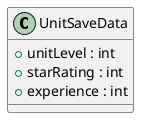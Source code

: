 @startuml
class UnitSaveData {
    + unitLevel : int
    + starRating : int
    + experience : int
}
@enduml
